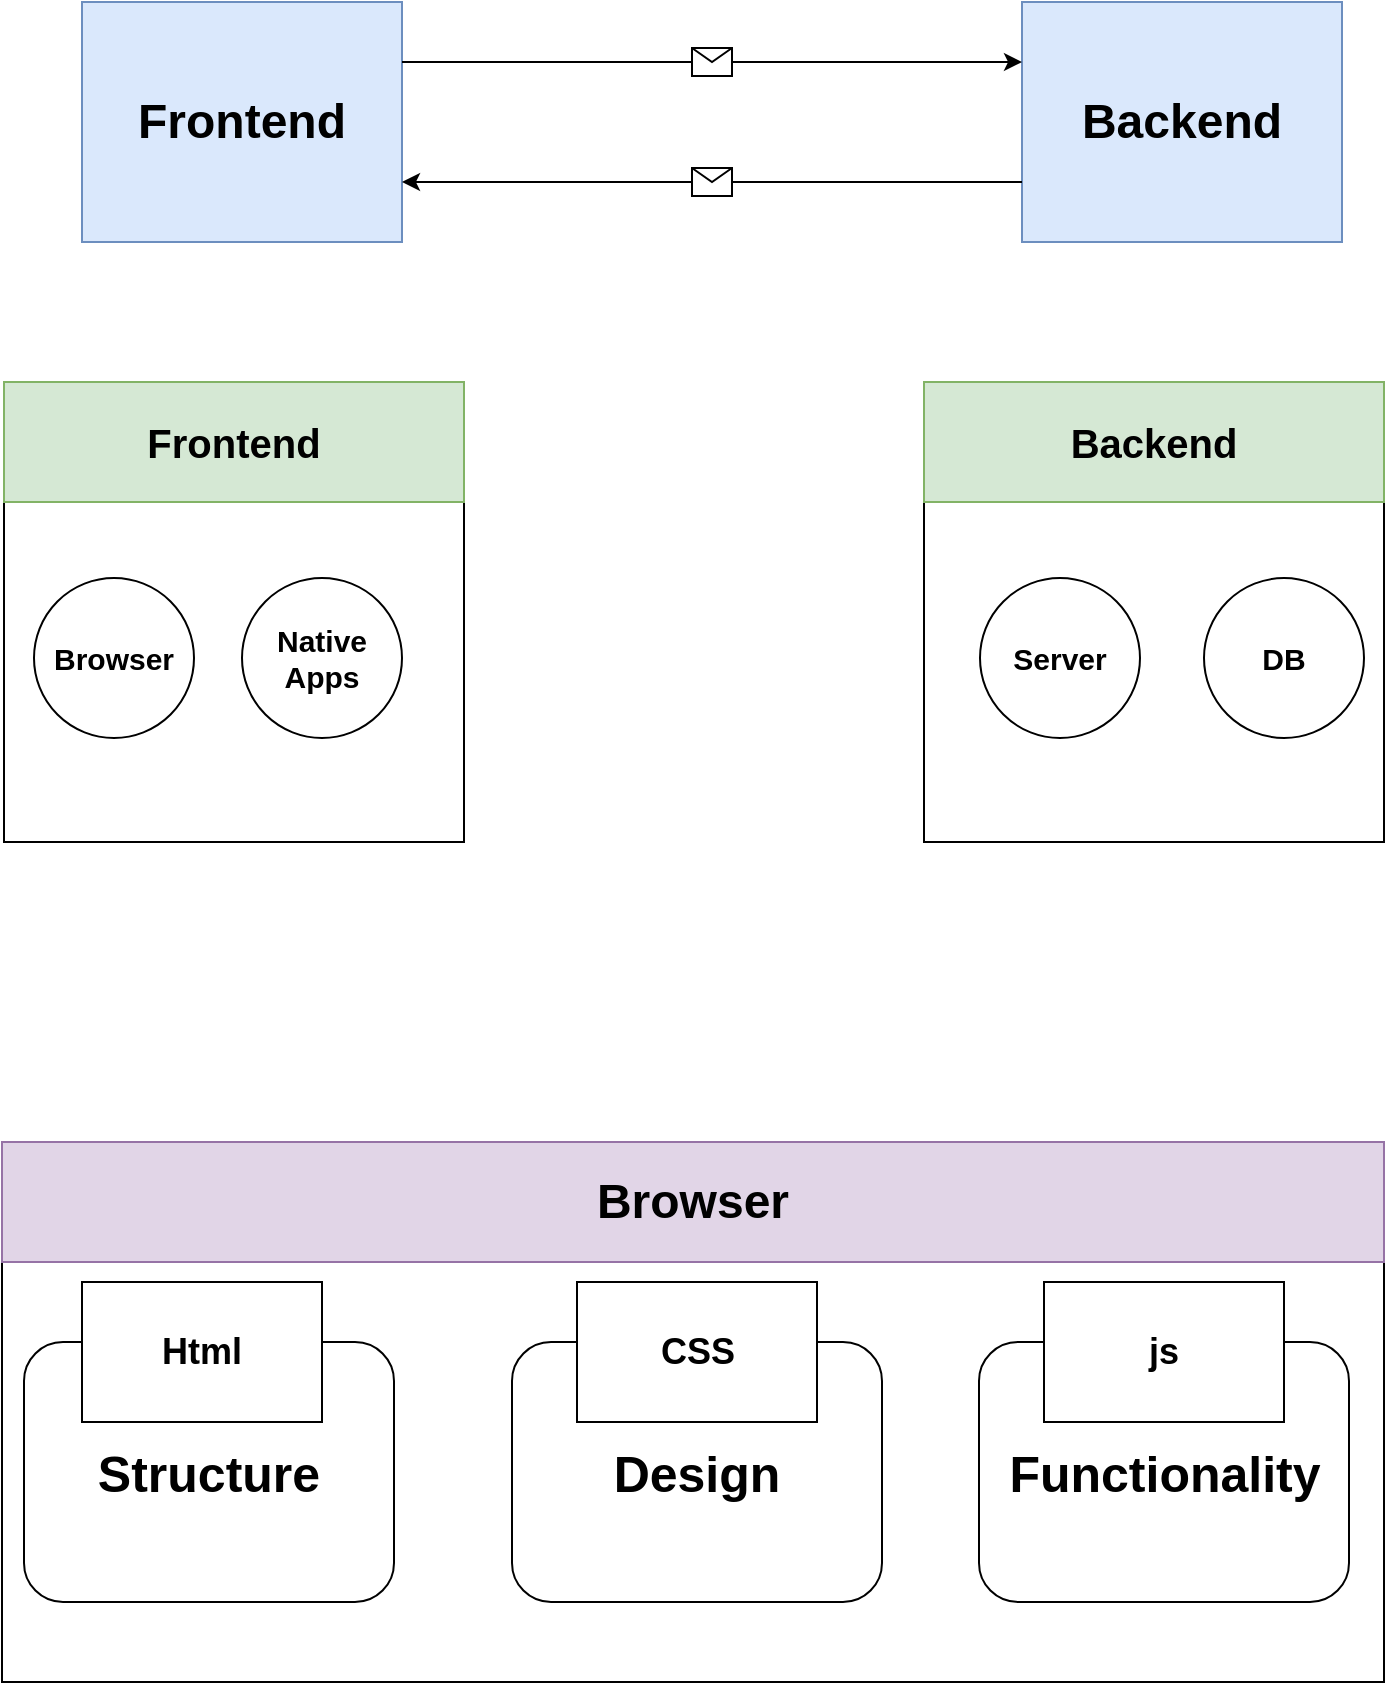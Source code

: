 <mxfile version="14.5.7" type="github">
  <diagram id="GMhgrVNmOrOj6qQ5eGPo" name="Page-1">
    <mxGraphModel dx="1038" dy="548" grid="1" gridSize="10" guides="1" tooltips="1" connect="1" arrows="1" fold="1" page="1" pageScale="1" pageWidth="827" pageHeight="1169" math="0" shadow="0">
      <root>
        <mxCell id="0" />
        <mxCell id="1" parent="0" />
        <mxCell id="tkMfuz7GDCWnp1PFeypy-1" value="&lt;font style=&quot;font-size: 24px&quot;&gt;&lt;b&gt;Backend&lt;/b&gt;&lt;/font&gt;" style="rounded=0;whiteSpace=wrap;html=1;fillColor=#dae8fc;strokeColor=#6c8ebf;" vertex="1" parent="1">
          <mxGeometry x="569" y="90" width="160" height="120" as="geometry" />
        </mxCell>
        <mxCell id="tkMfuz7GDCWnp1PFeypy-2" value="&lt;font style=&quot;font-size: 24px&quot;&gt;&lt;b&gt;Frontend&lt;/b&gt;&lt;/font&gt;" style="rounded=0;whiteSpace=wrap;html=1;fillColor=#dae8fc;strokeColor=#6c8ebf;" vertex="1" parent="1">
          <mxGeometry x="99" y="90" width="160" height="120" as="geometry" />
        </mxCell>
        <mxCell id="tkMfuz7GDCWnp1PFeypy-3" value="" style="endArrow=classic;html=1;exitX=1;exitY=0.25;exitDx=0;exitDy=0;entryX=0;entryY=0.25;entryDx=0;entryDy=0;" edge="1" parent="1" source="tkMfuz7GDCWnp1PFeypy-2" target="tkMfuz7GDCWnp1PFeypy-1">
          <mxGeometry relative="1" as="geometry">
            <mxPoint x="309" y="100" as="sourcePoint" />
            <mxPoint x="409" y="100" as="targetPoint" />
          </mxGeometry>
        </mxCell>
        <mxCell id="tkMfuz7GDCWnp1PFeypy-4" value="" style="shape=message;html=1;outlineConnect=0;" vertex="1" parent="tkMfuz7GDCWnp1PFeypy-3">
          <mxGeometry width="20" height="14" relative="1" as="geometry">
            <mxPoint x="-10" y="-7" as="offset" />
          </mxGeometry>
        </mxCell>
        <mxCell id="tkMfuz7GDCWnp1PFeypy-5" value="" style="endArrow=classic;html=1;entryX=1;entryY=0.75;entryDx=0;entryDy=0;exitX=0;exitY=0.75;exitDx=0;exitDy=0;" edge="1" parent="1" source="tkMfuz7GDCWnp1PFeypy-1" target="tkMfuz7GDCWnp1PFeypy-2">
          <mxGeometry relative="1" as="geometry">
            <mxPoint x="349" y="90" as="sourcePoint" />
            <mxPoint x="449" y="90" as="targetPoint" />
          </mxGeometry>
        </mxCell>
        <mxCell id="tkMfuz7GDCWnp1PFeypy-6" value="" style="shape=message;html=1;outlineConnect=0;" vertex="1" parent="tkMfuz7GDCWnp1PFeypy-5">
          <mxGeometry width="20" height="14" relative="1" as="geometry">
            <mxPoint x="-10" y="-7" as="offset" />
          </mxGeometry>
        </mxCell>
        <mxCell id="tkMfuz7GDCWnp1PFeypy-8" value="" style="whiteSpace=wrap;html=1;aspect=fixed;" vertex="1" parent="1">
          <mxGeometry x="60" y="280" width="230" height="230" as="geometry" />
        </mxCell>
        <mxCell id="tkMfuz7GDCWnp1PFeypy-9" value="&lt;font style=&quot;font-size: 20px&quot;&gt;&lt;b&gt;Frontend&lt;/b&gt;&lt;/font&gt;" style="rounded=0;whiteSpace=wrap;html=1;fillColor=#d5e8d4;strokeColor=#82b366;" vertex="1" parent="1">
          <mxGeometry x="60" y="280" width="230" height="60" as="geometry" />
        </mxCell>
        <mxCell id="tkMfuz7GDCWnp1PFeypy-10" value="&lt;font style=&quot;font-size: 15px&quot;&gt;&lt;b&gt;Browser&lt;/b&gt;&lt;/font&gt;" style="ellipse;whiteSpace=wrap;html=1;aspect=fixed;" vertex="1" parent="1">
          <mxGeometry x="75" y="378" width="80" height="80" as="geometry" />
        </mxCell>
        <mxCell id="tkMfuz7GDCWnp1PFeypy-11" value="&lt;font style=&quot;font-size: 15px&quot;&gt;&lt;b&gt;Native Apps&lt;/b&gt;&lt;/font&gt;" style="ellipse;whiteSpace=wrap;html=1;aspect=fixed;" vertex="1" parent="1">
          <mxGeometry x="179" y="378" width="80" height="80" as="geometry" />
        </mxCell>
        <mxCell id="tkMfuz7GDCWnp1PFeypy-12" value="" style="whiteSpace=wrap;html=1;aspect=fixed;" vertex="1" parent="1">
          <mxGeometry x="520" y="280" width="230" height="230" as="geometry" />
        </mxCell>
        <mxCell id="tkMfuz7GDCWnp1PFeypy-13" value="&lt;font style=&quot;font-size: 20px&quot;&gt;&lt;b&gt;Backend&lt;/b&gt;&lt;/font&gt;" style="rounded=0;whiteSpace=wrap;html=1;fillColor=#d5e8d4;strokeColor=#82b366;" vertex="1" parent="1">
          <mxGeometry x="520" y="280" width="230" height="60" as="geometry" />
        </mxCell>
        <mxCell id="tkMfuz7GDCWnp1PFeypy-14" value="&lt;font style=&quot;font-size: 15px&quot;&gt;&lt;b&gt;Server&lt;/b&gt;&lt;/font&gt;" style="ellipse;whiteSpace=wrap;html=1;aspect=fixed;" vertex="1" parent="1">
          <mxGeometry x="548" y="378" width="80" height="80" as="geometry" />
        </mxCell>
        <mxCell id="tkMfuz7GDCWnp1PFeypy-15" value="&lt;font style=&quot;font-size: 15px&quot;&gt;&lt;b&gt;DB&lt;/b&gt;&lt;/font&gt;" style="ellipse;whiteSpace=wrap;html=1;aspect=fixed;" vertex="1" parent="1">
          <mxGeometry x="660" y="378" width="80" height="80" as="geometry" />
        </mxCell>
        <mxCell id="tkMfuz7GDCWnp1PFeypy-16" value="" style="rounded=0;whiteSpace=wrap;html=1;" vertex="1" parent="1">
          <mxGeometry x="59" y="660" width="691" height="270" as="geometry" />
        </mxCell>
        <mxCell id="tkMfuz7GDCWnp1PFeypy-17" value="&lt;font style=&quot;font-size: 24px&quot;&gt;&lt;b&gt;Browser&lt;/b&gt;&lt;/font&gt;" style="rounded=0;whiteSpace=wrap;html=1;fillColor=#e1d5e7;strokeColor=#9673a6;" vertex="1" parent="1">
          <mxGeometry x="59" y="660" width="691" height="60" as="geometry" />
        </mxCell>
        <mxCell id="tkMfuz7GDCWnp1PFeypy-18" value="&lt;font size=&quot;1&quot;&gt;&lt;b style=&quot;font-size: 25px&quot;&gt;Structure&lt;/b&gt;&lt;/font&gt;" style="rounded=1;whiteSpace=wrap;html=1;" vertex="1" parent="1">
          <mxGeometry x="70" y="760" width="185" height="130" as="geometry" />
        </mxCell>
        <mxCell id="tkMfuz7GDCWnp1PFeypy-19" value="&lt;b style=&quot;font-size: 25px&quot;&gt;Design&lt;/b&gt;" style="rounded=1;whiteSpace=wrap;html=1;" vertex="1" parent="1">
          <mxGeometry x="314" y="760" width="185" height="130" as="geometry" />
        </mxCell>
        <mxCell id="tkMfuz7GDCWnp1PFeypy-20" value="&lt;font style=&quot;font-size: 25px&quot;&gt;&lt;b&gt;Functionality&lt;/b&gt;&lt;/font&gt;" style="rounded=1;whiteSpace=wrap;html=1;" vertex="1" parent="1">
          <mxGeometry x="547.5" y="760" width="185" height="130" as="geometry" />
        </mxCell>
        <mxCell id="tkMfuz7GDCWnp1PFeypy-21" value="&lt;font size=&quot;1&quot;&gt;&lt;b style=&quot;font-size: 18px&quot;&gt;Html&lt;/b&gt;&lt;/font&gt;" style="rounded=0;whiteSpace=wrap;html=1;" vertex="1" parent="1">
          <mxGeometry x="99" y="730" width="120" height="70" as="geometry" />
        </mxCell>
        <mxCell id="tkMfuz7GDCWnp1PFeypy-22" value="&lt;font size=&quot;1&quot;&gt;&lt;b style=&quot;font-size: 18px&quot;&gt;CSS&lt;/b&gt;&lt;/font&gt;" style="rounded=0;whiteSpace=wrap;html=1;" vertex="1" parent="1">
          <mxGeometry x="346.5" y="730" width="120" height="70" as="geometry" />
        </mxCell>
        <mxCell id="tkMfuz7GDCWnp1PFeypy-23" value="&lt;font style=&quot;font-size: 18px&quot;&gt;&lt;b&gt;js&lt;/b&gt;&lt;/font&gt;" style="rounded=0;whiteSpace=wrap;html=1;" vertex="1" parent="1">
          <mxGeometry x="580" y="730" width="120" height="70" as="geometry" />
        </mxCell>
      </root>
    </mxGraphModel>
  </diagram>
</mxfile>
